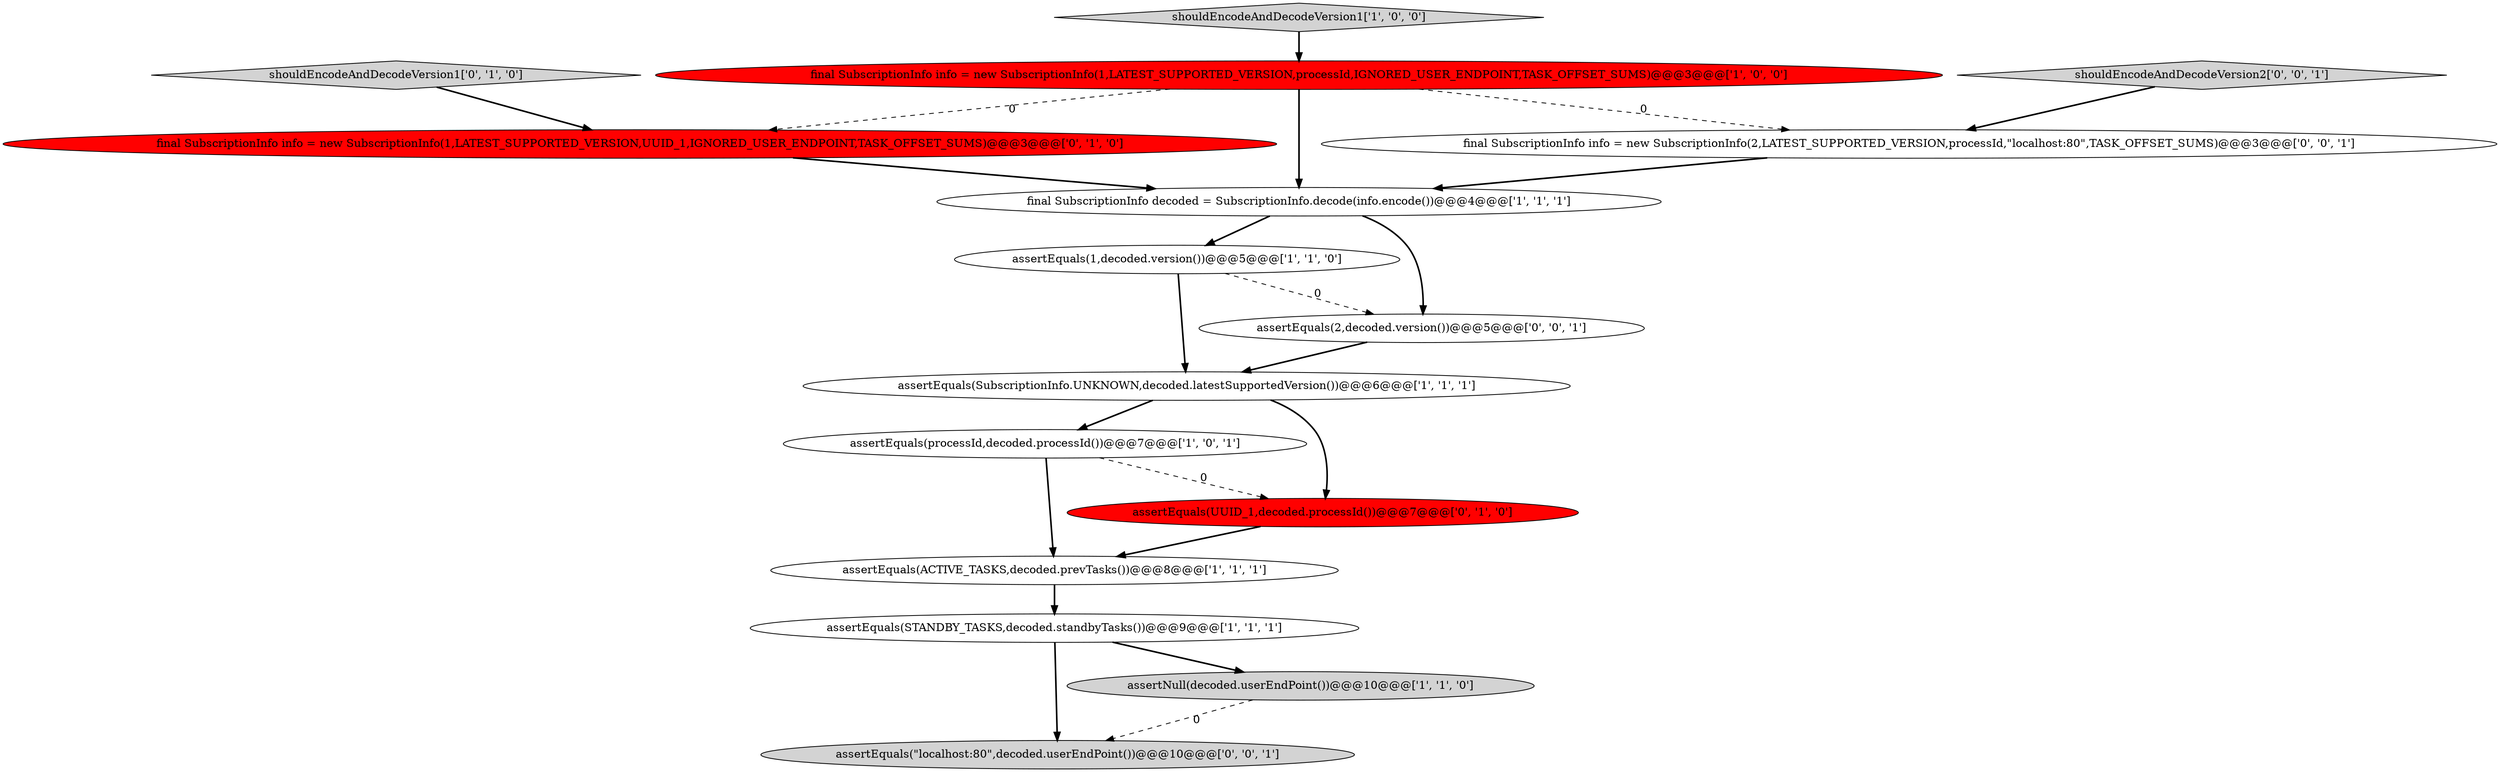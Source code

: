 digraph {
6 [style = filled, label = "assertEquals(1,decoded.version())@@@5@@@['1', '1', '0']", fillcolor = white, shape = ellipse image = "AAA0AAABBB1BBB"];
13 [style = filled, label = "assertEquals(2,decoded.version())@@@5@@@['0', '0', '1']", fillcolor = white, shape = ellipse image = "AAA0AAABBB3BBB"];
0 [style = filled, label = "assertEquals(processId,decoded.processId())@@@7@@@['1', '0', '1']", fillcolor = white, shape = ellipse image = "AAA0AAABBB1BBB"];
5 [style = filled, label = "final SubscriptionInfo info = new SubscriptionInfo(1,LATEST_SUPPORTED_VERSION,processId,IGNORED_USER_ENDPOINT,TASK_OFFSET_SUMS)@@@3@@@['1', '0', '0']", fillcolor = red, shape = ellipse image = "AAA1AAABBB1BBB"];
8 [style = filled, label = "shouldEncodeAndDecodeVersion1['1', '0', '0']", fillcolor = lightgray, shape = diamond image = "AAA0AAABBB1BBB"];
4 [style = filled, label = "final SubscriptionInfo decoded = SubscriptionInfo.decode(info.encode())@@@4@@@['1', '1', '1']", fillcolor = white, shape = ellipse image = "AAA0AAABBB1BBB"];
14 [style = filled, label = "assertEquals(\"localhost:80\",decoded.userEndPoint())@@@10@@@['0', '0', '1']", fillcolor = lightgray, shape = ellipse image = "AAA0AAABBB3BBB"];
11 [style = filled, label = "shouldEncodeAndDecodeVersion1['0', '1', '0']", fillcolor = lightgray, shape = diamond image = "AAA0AAABBB2BBB"];
1 [style = filled, label = "assertEquals(SubscriptionInfo.UNKNOWN,decoded.latestSupportedVersion())@@@6@@@['1', '1', '1']", fillcolor = white, shape = ellipse image = "AAA0AAABBB1BBB"];
9 [style = filled, label = "assertEquals(UUID_1,decoded.processId())@@@7@@@['0', '1', '0']", fillcolor = red, shape = ellipse image = "AAA1AAABBB2BBB"];
10 [style = filled, label = "final SubscriptionInfo info = new SubscriptionInfo(1,LATEST_SUPPORTED_VERSION,UUID_1,IGNORED_USER_ENDPOINT,TASK_OFFSET_SUMS)@@@3@@@['0', '1', '0']", fillcolor = red, shape = ellipse image = "AAA1AAABBB2BBB"];
12 [style = filled, label = "shouldEncodeAndDecodeVersion2['0', '0', '1']", fillcolor = lightgray, shape = diamond image = "AAA0AAABBB3BBB"];
2 [style = filled, label = "assertEquals(ACTIVE_TASKS,decoded.prevTasks())@@@8@@@['1', '1', '1']", fillcolor = white, shape = ellipse image = "AAA0AAABBB1BBB"];
7 [style = filled, label = "assertEquals(STANDBY_TASKS,decoded.standbyTasks())@@@9@@@['1', '1', '1']", fillcolor = white, shape = ellipse image = "AAA0AAABBB1BBB"];
15 [style = filled, label = "final SubscriptionInfo info = new SubscriptionInfo(2,LATEST_SUPPORTED_VERSION,processId,\"localhost:80\",TASK_OFFSET_SUMS)@@@3@@@['0', '0', '1']", fillcolor = white, shape = ellipse image = "AAA0AAABBB3BBB"];
3 [style = filled, label = "assertNull(decoded.userEndPoint())@@@10@@@['1', '1', '0']", fillcolor = lightgray, shape = ellipse image = "AAA0AAABBB1BBB"];
4->6 [style = bold, label=""];
9->2 [style = bold, label=""];
4->13 [style = bold, label=""];
0->2 [style = bold, label=""];
12->15 [style = bold, label=""];
1->0 [style = bold, label=""];
7->3 [style = bold, label=""];
1->9 [style = bold, label=""];
13->1 [style = bold, label=""];
7->14 [style = bold, label=""];
6->1 [style = bold, label=""];
6->13 [style = dashed, label="0"];
8->5 [style = bold, label=""];
5->10 [style = dashed, label="0"];
11->10 [style = bold, label=""];
5->4 [style = bold, label=""];
15->4 [style = bold, label=""];
10->4 [style = bold, label=""];
2->7 [style = bold, label=""];
0->9 [style = dashed, label="0"];
3->14 [style = dashed, label="0"];
5->15 [style = dashed, label="0"];
}
